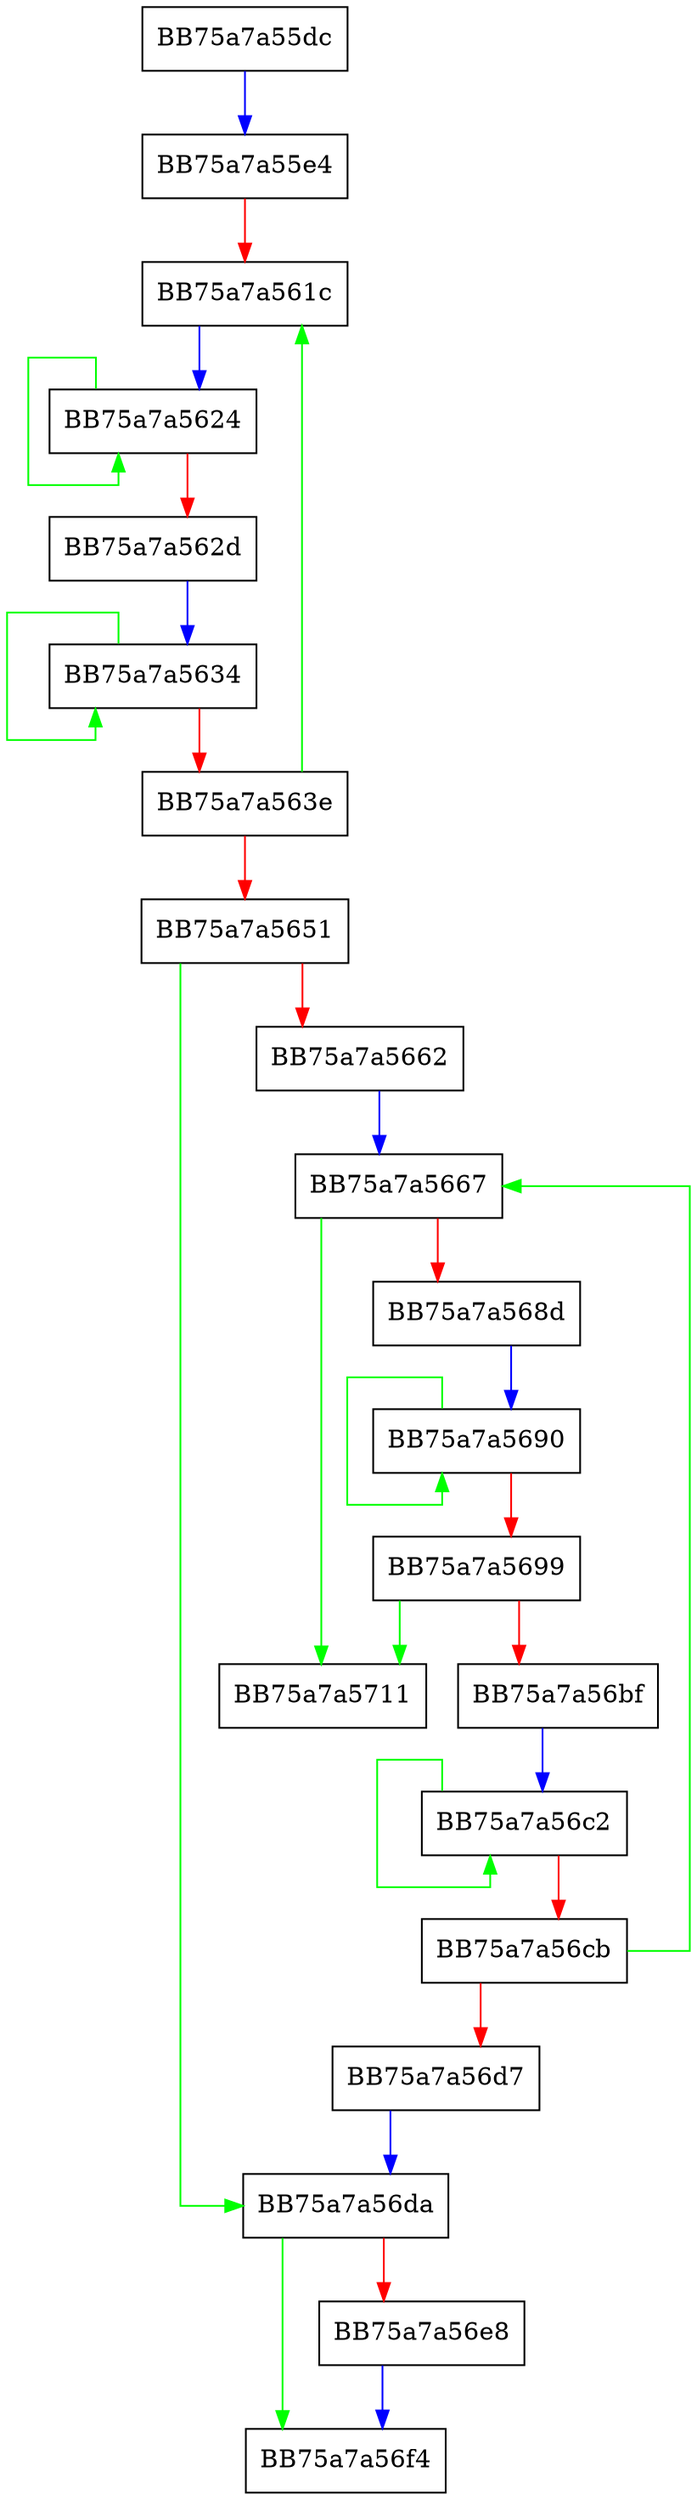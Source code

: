 digraph _Getdays {
  node [shape="box"];
  graph [splines=ortho];
  BB75a7a55dc -> BB75a7a55e4 [color="blue"];
  BB75a7a55e4 -> BB75a7a561c [color="red"];
  BB75a7a561c -> BB75a7a5624 [color="blue"];
  BB75a7a5624 -> BB75a7a5624 [color="green"];
  BB75a7a5624 -> BB75a7a562d [color="red"];
  BB75a7a562d -> BB75a7a5634 [color="blue"];
  BB75a7a5634 -> BB75a7a5634 [color="green"];
  BB75a7a5634 -> BB75a7a563e [color="red"];
  BB75a7a563e -> BB75a7a561c [color="green"];
  BB75a7a563e -> BB75a7a5651 [color="red"];
  BB75a7a5651 -> BB75a7a56da [color="green"];
  BB75a7a5651 -> BB75a7a5662 [color="red"];
  BB75a7a5662 -> BB75a7a5667 [color="blue"];
  BB75a7a5667 -> BB75a7a5711 [color="green"];
  BB75a7a5667 -> BB75a7a568d [color="red"];
  BB75a7a568d -> BB75a7a5690 [color="blue"];
  BB75a7a5690 -> BB75a7a5690 [color="green"];
  BB75a7a5690 -> BB75a7a5699 [color="red"];
  BB75a7a5699 -> BB75a7a5711 [color="green"];
  BB75a7a5699 -> BB75a7a56bf [color="red"];
  BB75a7a56bf -> BB75a7a56c2 [color="blue"];
  BB75a7a56c2 -> BB75a7a56c2 [color="green"];
  BB75a7a56c2 -> BB75a7a56cb [color="red"];
  BB75a7a56cb -> BB75a7a5667 [color="green"];
  BB75a7a56cb -> BB75a7a56d7 [color="red"];
  BB75a7a56d7 -> BB75a7a56da [color="blue"];
  BB75a7a56da -> BB75a7a56f4 [color="green"];
  BB75a7a56da -> BB75a7a56e8 [color="red"];
  BB75a7a56e8 -> BB75a7a56f4 [color="blue"];
}
